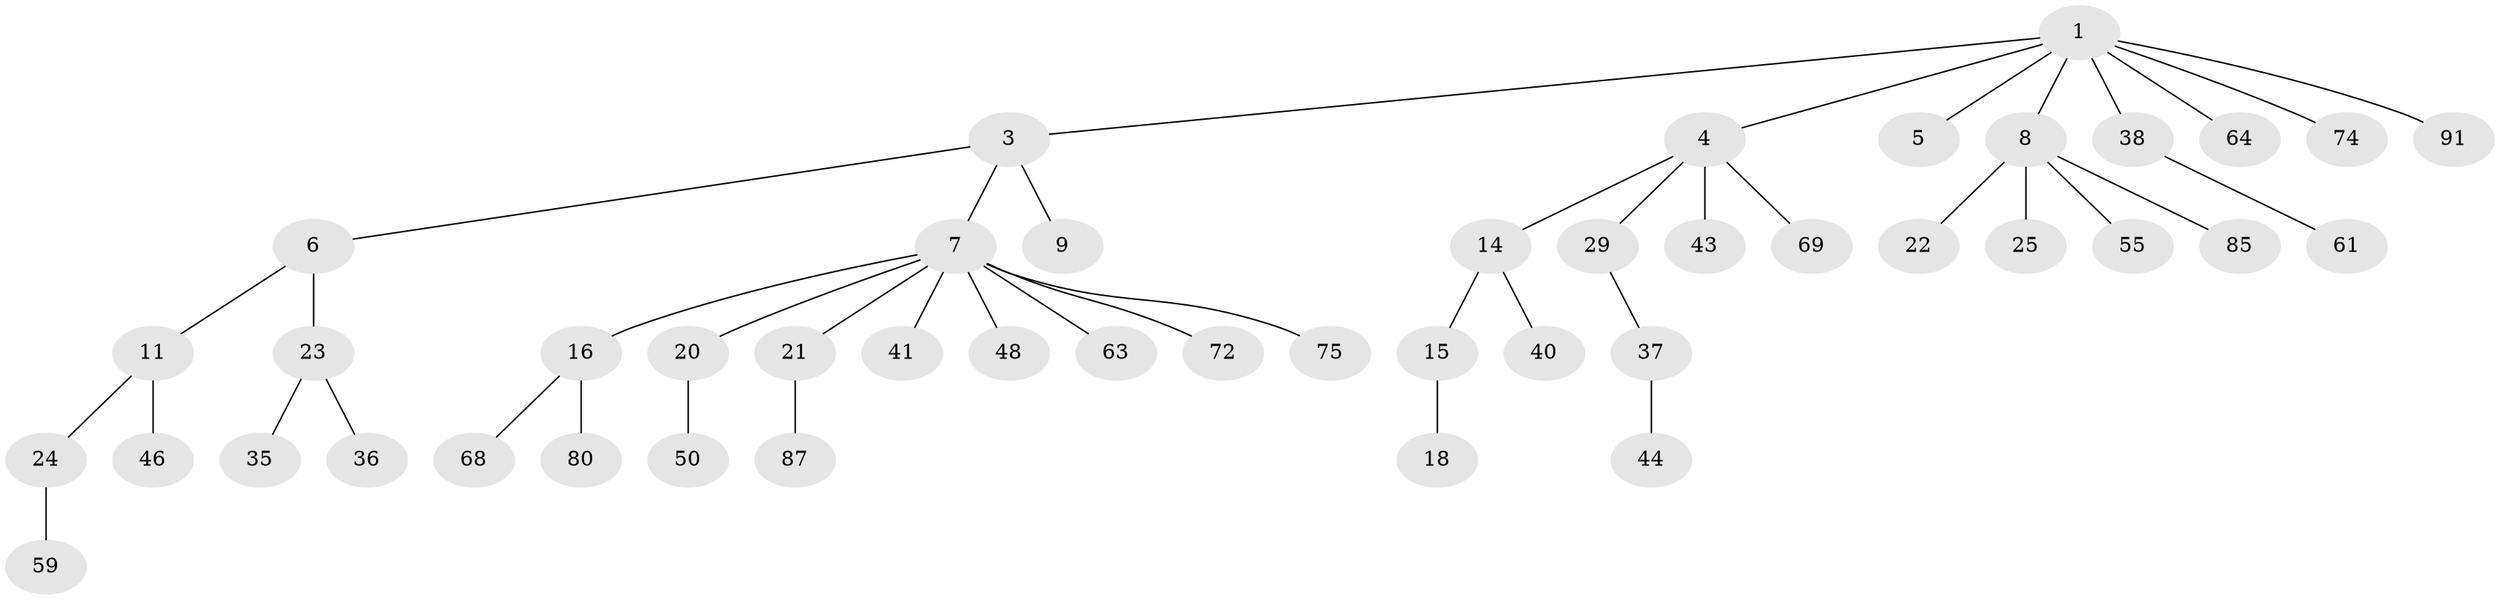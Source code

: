 // original degree distribution, {5: 0.054945054945054944, 4: 0.04395604395604396, 2: 0.2857142857142857, 6: 0.01098901098901099, 3: 0.14285714285714285, 1: 0.46153846153846156}
// Generated by graph-tools (version 1.1) at 2025/19/03/04/25 18:19:19]
// undirected, 45 vertices, 44 edges
graph export_dot {
graph [start="1"]
  node [color=gray90,style=filled];
  1 [super="+2"];
  3;
  4;
  5 [super="+90"];
  6 [super="+12"];
  7 [super="+19+10+58"];
  8 [super="+13"];
  9;
  11;
  14;
  15;
  16 [super="+33"];
  18 [super="+77"];
  20 [super="+57+27"];
  21 [super="+54+65"];
  22 [super="+49"];
  23 [super="+32+31"];
  24 [super="+26+88+70"];
  25 [super="+73+28"];
  29;
  35;
  36 [super="+56"];
  37 [super="+51"];
  38 [super="+39"];
  40 [super="+45"];
  41;
  43 [super="+47"];
  44;
  46;
  48;
  50 [super="+81"];
  55;
  59 [super="+71"];
  61;
  63;
  64;
  68;
  69;
  72;
  74;
  75;
  80;
  85;
  87;
  91;
  1 -- 3;
  1 -- 4;
  1 -- 38;
  1 -- 74;
  1 -- 64;
  1 -- 5;
  1 -- 8;
  1 -- 91;
  3 -- 6;
  3 -- 7;
  3 -- 9;
  4 -- 14;
  4 -- 29;
  4 -- 43;
  4 -- 69;
  6 -- 11;
  6 -- 23;
  7 -- 16;
  7 -- 20;
  7 -- 41;
  7 -- 48;
  7 -- 21;
  7 -- 72;
  7 -- 75;
  7 -- 63;
  8 -- 55;
  8 -- 25;
  8 -- 85;
  8 -- 22;
  11 -- 24;
  11 -- 46;
  14 -- 15;
  14 -- 40;
  15 -- 18;
  16 -- 80;
  16 -- 68;
  20 -- 50;
  21 -- 87;
  23 -- 36;
  23 -- 35;
  24 -- 59;
  29 -- 37;
  37 -- 44;
  38 -- 61;
}
